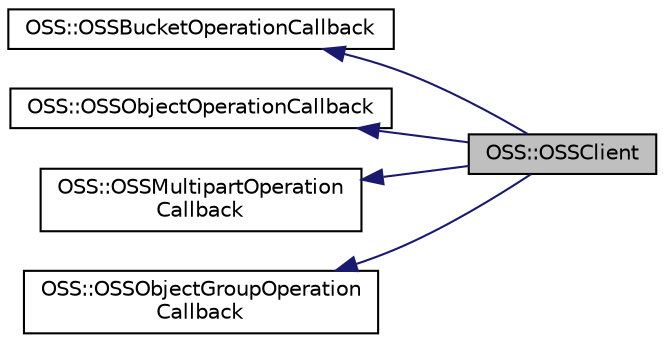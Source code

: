 digraph "OSS::OSSClient"
{
  edge [fontname="Helvetica",fontsize="10",labelfontname="Helvetica",labelfontsize="10"];
  node [fontname="Helvetica",fontsize="10",shape=record];
  rankdir="LR";
  Node1 [label="OSS::OSSClient",height=0.2,width=0.4,color="black", fillcolor="grey75", style="filled" fontcolor="black"];
  Node2 -> Node1 [dir="back",color="midnightblue",fontsize="10",style="solid",fontname="Helvetica"];
  Node2 [label="OSS::OSSBucketOperationCallback",height=0.2,width=0.4,color="black", fillcolor="white", style="filled",URL="$class_o_s_s_1_1_o_s_s_bucket_operation_callback.html"];
  Node3 -> Node1 [dir="back",color="midnightblue",fontsize="10",style="solid",fontname="Helvetica"];
  Node3 [label="OSS::OSSObjectOperationCallback",height=0.2,width=0.4,color="black", fillcolor="white", style="filled",URL="$class_o_s_s_1_1_o_s_s_object_operation_callback.html"];
  Node4 -> Node1 [dir="back",color="midnightblue",fontsize="10",style="solid",fontname="Helvetica"];
  Node4 [label="OSS::OSSMultipartOperation\lCallback",height=0.2,width=0.4,color="black", fillcolor="white", style="filled",URL="$class_o_s_s_1_1_o_s_s_multipart_operation_callback.html"];
  Node5 -> Node1 [dir="back",color="midnightblue",fontsize="10",style="solid",fontname="Helvetica"];
  Node5 [label="OSS::OSSObjectGroupOperation\lCallback",height=0.2,width=0.4,color="black", fillcolor="white", style="filled",URL="$class_o_s_s_1_1_o_s_s_object_group_operation_callback.html"];
}

